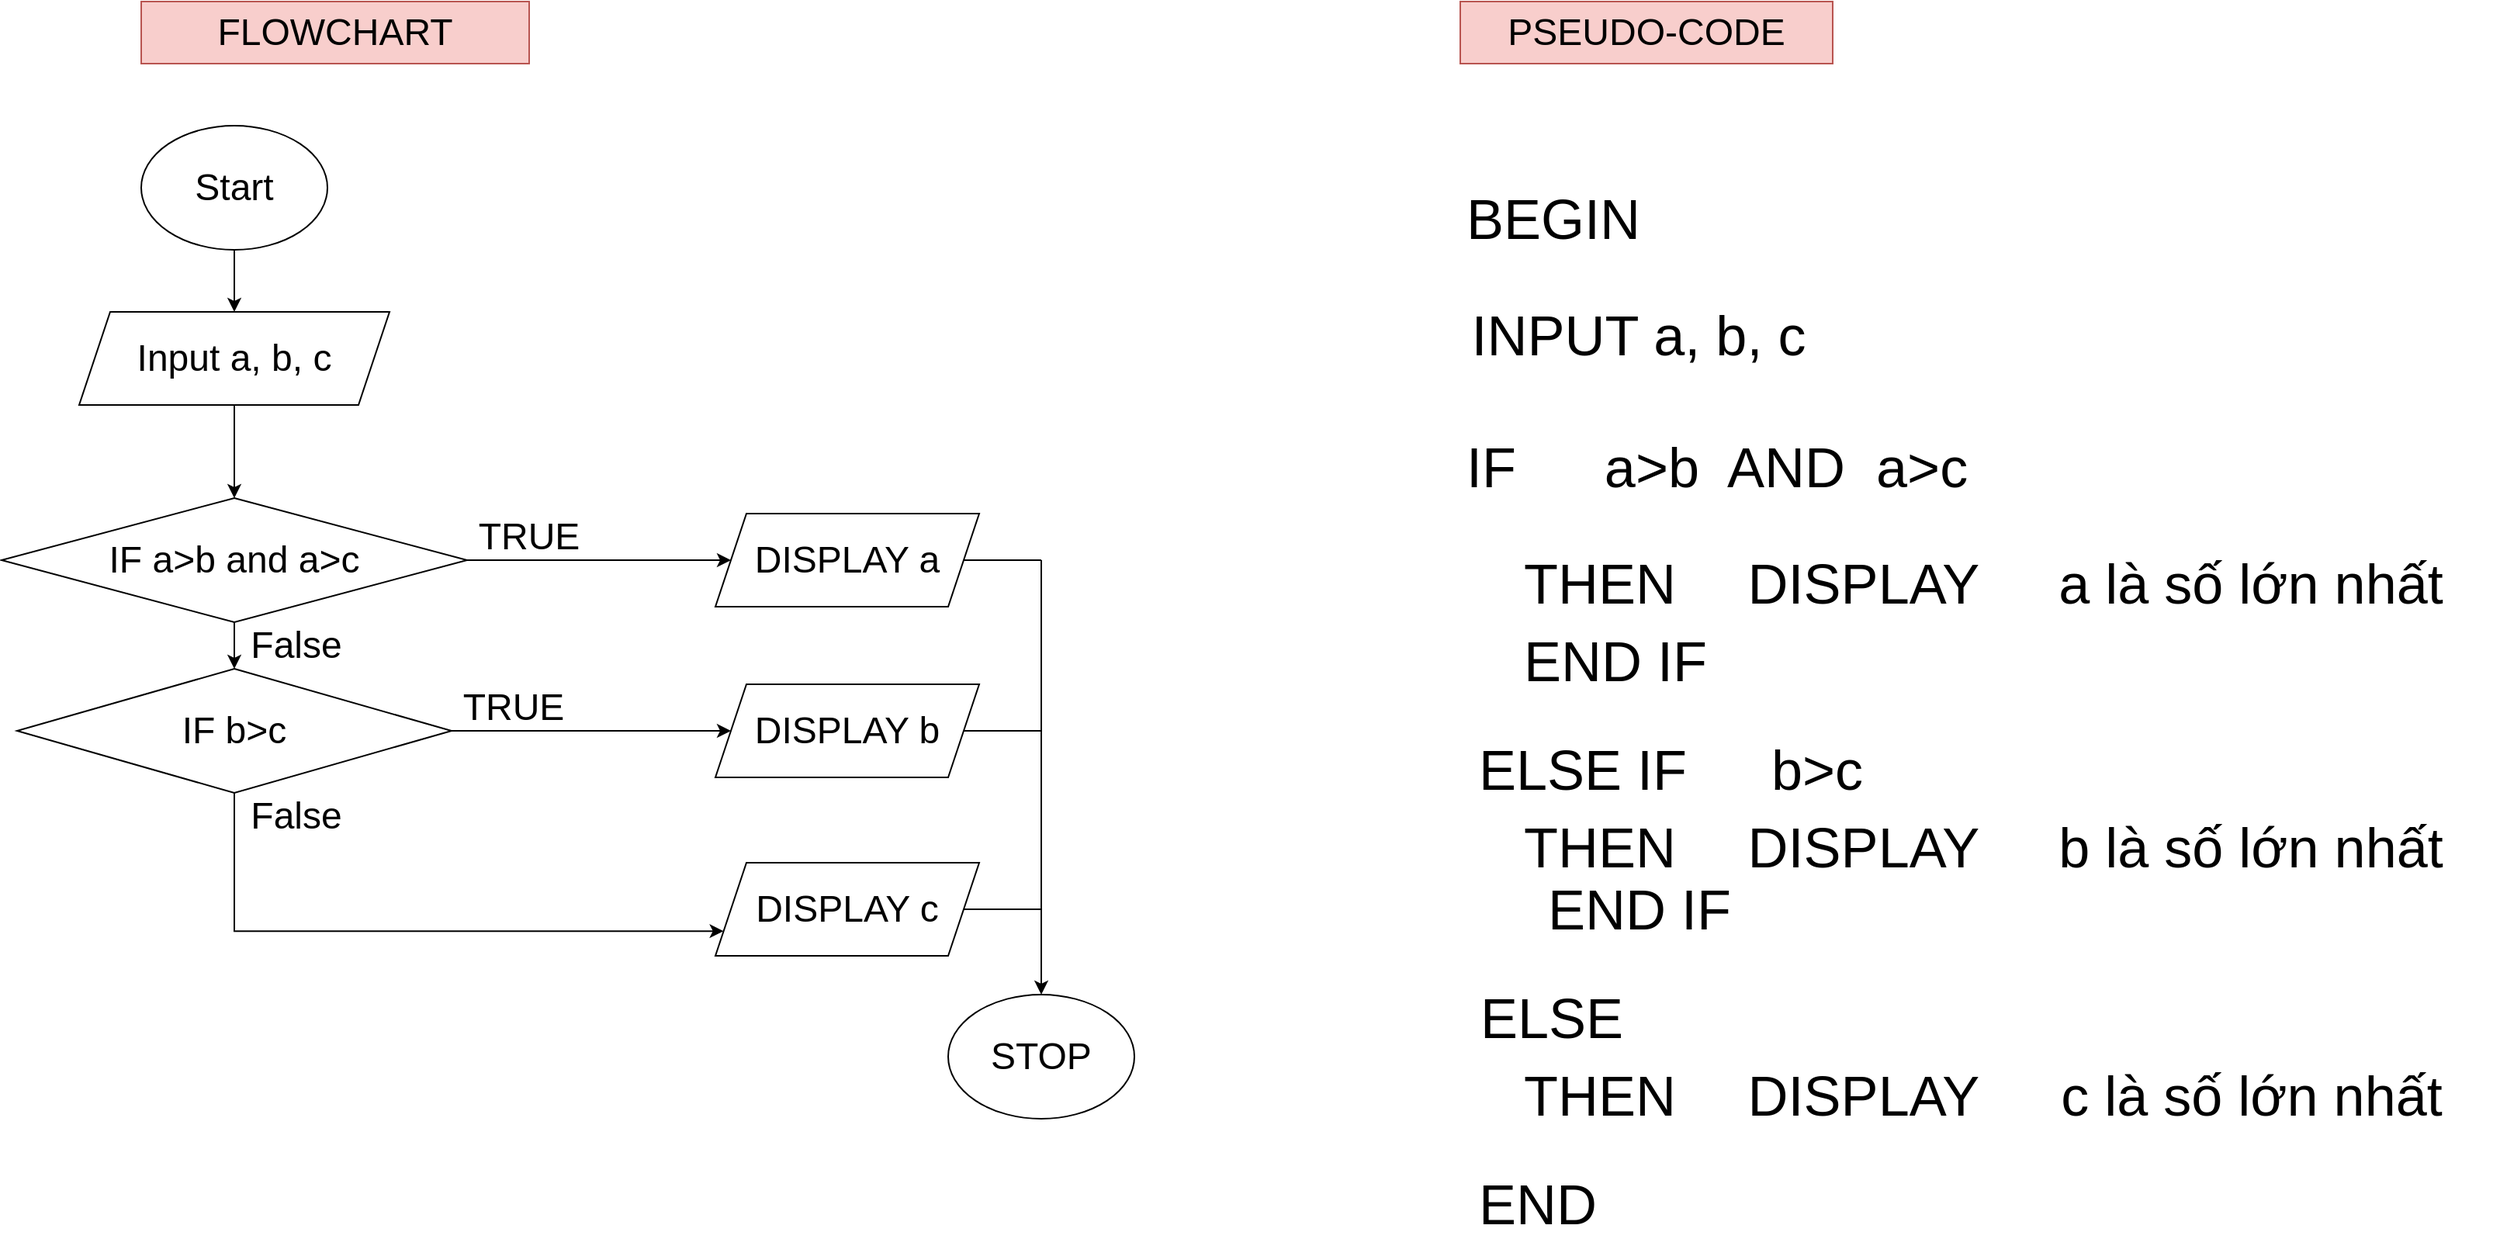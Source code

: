 <mxfile version="20.2.2" type="device"><diagram id="1gbV_AmugK3YkOl4ZRIg" name="Trang-1"><mxGraphModel dx="1117" dy="657" grid="1" gridSize="10" guides="1" tooltips="1" connect="1" arrows="1" fold="1" page="1" pageScale="1" pageWidth="827" pageHeight="1169" math="0" shadow="0"><root><mxCell id="0"/><mxCell id="1" parent="0"/><mxCell id="kuB4fqcqGT-V4wtHoGDm-1" value="&lt;font style=&quot;font-size: 24px;&quot;&gt;Start&lt;/font&gt;" style="ellipse;whiteSpace=wrap;html=1;" parent="1" vertex="1"><mxGeometry x="140" y="120" width="120" height="80" as="geometry"/></mxCell><mxCell id="kuB4fqcqGT-V4wtHoGDm-2" value="Input a, b, c" style="shape=parallelogram;perimeter=parallelogramPerimeter;whiteSpace=wrap;html=1;fixedSize=1;fontSize=24;" parent="1" vertex="1"><mxGeometry x="100" y="240" width="200" height="60" as="geometry"/></mxCell><mxCell id="kuB4fqcqGT-V4wtHoGDm-3" value="IF a&amp;gt;b and a&amp;gt;c" style="rhombus;whiteSpace=wrap;html=1;fontSize=24;" parent="1" vertex="1"><mxGeometry x="50" y="360" width="300" height="80" as="geometry"/></mxCell><mxCell id="kuB4fqcqGT-V4wtHoGDm-35" style="edgeStyle=orthogonalEdgeStyle;rounded=0;orthogonalLoop=1;jettySize=auto;html=1;exitX=0.5;exitY=1;exitDx=0;exitDy=0;fontSize=24;entryX=0;entryY=0.75;entryDx=0;entryDy=0;" parent="1" source="kuB4fqcqGT-V4wtHoGDm-9" target="kuB4fqcqGT-V4wtHoGDm-18" edge="1"><mxGeometry relative="1" as="geometry"><mxPoint x="450" y="650" as="targetPoint"/><Array as="points"><mxPoint x="200" y="639"/></Array></mxGeometry></mxCell><mxCell id="kuB4fqcqGT-V4wtHoGDm-9" value="IF b&amp;gt;c" style="rhombus;whiteSpace=wrap;html=1;fontSize=24;" parent="1" vertex="1"><mxGeometry x="60" y="470" width="280" height="80" as="geometry"/></mxCell><mxCell id="kuB4fqcqGT-V4wtHoGDm-11" value="" style="endArrow=classic;html=1;rounded=0;fontSize=24;exitX=0.5;exitY=1;exitDx=0;exitDy=0;entryX=0.5;entryY=0;entryDx=0;entryDy=0;" parent="1" source="kuB4fqcqGT-V4wtHoGDm-2" target="kuB4fqcqGT-V4wtHoGDm-3" edge="1"><mxGeometry width="50" height="50" relative="1" as="geometry"><mxPoint x="270" y="480" as="sourcePoint"/><mxPoint x="320" y="430" as="targetPoint"/></mxGeometry></mxCell><mxCell id="kuB4fqcqGT-V4wtHoGDm-12" value="" style="endArrow=classic;html=1;rounded=0;fontSize=24;exitX=0.5;exitY=1;exitDx=0;exitDy=0;entryX=0.5;entryY=0;entryDx=0;entryDy=0;" parent="1" source="kuB4fqcqGT-V4wtHoGDm-3" target="kuB4fqcqGT-V4wtHoGDm-9" edge="1"><mxGeometry width="50" height="50" relative="1" as="geometry"><mxPoint x="270" y="480" as="sourcePoint"/><mxPoint x="320" y="430" as="targetPoint"/></mxGeometry></mxCell><mxCell id="kuB4fqcqGT-V4wtHoGDm-14" value="False" style="text;html=1;strokeColor=none;fillColor=none;align=center;verticalAlign=middle;whiteSpace=wrap;rounded=0;fontSize=24;" parent="1" vertex="1"><mxGeometry x="210" y="440" width="60" height="30" as="geometry"/></mxCell><mxCell id="kuB4fqcqGT-V4wtHoGDm-15" value="False" style="text;html=1;strokeColor=none;fillColor=none;align=center;verticalAlign=middle;whiteSpace=wrap;rounded=0;fontSize=24;" parent="1" vertex="1"><mxGeometry x="210" y="550" width="60" height="30" as="geometry"/></mxCell><mxCell id="kuB4fqcqGT-V4wtHoGDm-16" value="DISPLAY a" style="shape=parallelogram;perimeter=parallelogramPerimeter;whiteSpace=wrap;html=1;fixedSize=1;fontSize=24;" parent="1" vertex="1"><mxGeometry x="510" y="370" width="170" height="60" as="geometry"/></mxCell><mxCell id="kuB4fqcqGT-V4wtHoGDm-17" value="DISPLAY b" style="shape=parallelogram;perimeter=parallelogramPerimeter;whiteSpace=wrap;html=1;fixedSize=1;fontSize=24;" parent="1" vertex="1"><mxGeometry x="510" y="480" width="170" height="60" as="geometry"/></mxCell><mxCell id="kuB4fqcqGT-V4wtHoGDm-18" value="DISPLAY c" style="shape=parallelogram;perimeter=parallelogramPerimeter;whiteSpace=wrap;html=1;fixedSize=1;fontSize=24;" parent="1" vertex="1"><mxGeometry x="510" y="595" width="170" height="60" as="geometry"/></mxCell><mxCell id="kuB4fqcqGT-V4wtHoGDm-19" value="" style="endArrow=classic;html=1;rounded=0;fontSize=24;exitX=1;exitY=0.5;exitDx=0;exitDy=0;entryX=0;entryY=0.5;entryDx=0;entryDy=0;" parent="1" source="kuB4fqcqGT-V4wtHoGDm-3" target="kuB4fqcqGT-V4wtHoGDm-16" edge="1"><mxGeometry width="50" height="50" relative="1" as="geometry"><mxPoint x="360" y="570" as="sourcePoint"/><mxPoint x="410" y="520" as="targetPoint"/></mxGeometry></mxCell><mxCell id="kuB4fqcqGT-V4wtHoGDm-20" value="" style="endArrow=classic;html=1;rounded=0;fontSize=24;exitX=1;exitY=0.5;exitDx=0;exitDy=0;entryX=0;entryY=0.5;entryDx=0;entryDy=0;" parent="1" source="kuB4fqcqGT-V4wtHoGDm-9" target="kuB4fqcqGT-V4wtHoGDm-17" edge="1"><mxGeometry width="50" height="50" relative="1" as="geometry"><mxPoint x="360" y="570" as="sourcePoint"/><mxPoint x="410" y="520" as="targetPoint"/></mxGeometry></mxCell><mxCell id="kuB4fqcqGT-V4wtHoGDm-23" value="TRUE" style="text;html=1;strokeColor=none;fillColor=none;align=center;verticalAlign=middle;whiteSpace=wrap;rounded=0;fontSize=24;" parent="1" vertex="1"><mxGeometry x="350" y="480" width="60" height="30" as="geometry"/></mxCell><mxCell id="kuB4fqcqGT-V4wtHoGDm-24" value="TRUE" style="text;html=1;strokeColor=none;fillColor=none;align=center;verticalAlign=middle;whiteSpace=wrap;rounded=0;fontSize=24;" parent="1" vertex="1"><mxGeometry x="360" y="370" width="60" height="30" as="geometry"/></mxCell><mxCell id="kuB4fqcqGT-V4wtHoGDm-26" value="" style="endArrow=none;html=1;rounded=0;fontSize=24;exitX=1;exitY=0.5;exitDx=0;exitDy=0;" parent="1" source="kuB4fqcqGT-V4wtHoGDm-18" edge="1"><mxGeometry width="50" height="50" relative="1" as="geometry"><mxPoint x="360" y="570" as="sourcePoint"/><mxPoint x="720" y="625" as="targetPoint"/></mxGeometry></mxCell><mxCell id="kuB4fqcqGT-V4wtHoGDm-27" value="" style="endArrow=none;html=1;rounded=0;fontSize=24;exitX=1;exitY=0.5;exitDx=0;exitDy=0;" parent="1" source="kuB4fqcqGT-V4wtHoGDm-17" edge="1"><mxGeometry width="50" height="50" relative="1" as="geometry"><mxPoint x="360" y="570" as="sourcePoint"/><mxPoint x="720" y="510" as="targetPoint"/></mxGeometry></mxCell><mxCell id="kuB4fqcqGT-V4wtHoGDm-28" value="" style="endArrow=none;html=1;rounded=0;fontSize=24;exitX=1;exitY=0.5;exitDx=0;exitDy=0;" parent="1" source="kuB4fqcqGT-V4wtHoGDm-16" edge="1"><mxGeometry width="50" height="50" relative="1" as="geometry"><mxPoint x="360" y="570" as="sourcePoint"/><mxPoint x="720" y="400" as="targetPoint"/></mxGeometry></mxCell><mxCell id="kuB4fqcqGT-V4wtHoGDm-30" value="STOP" style="ellipse;whiteSpace=wrap;html=1;fontSize=24;" parent="1" vertex="1"><mxGeometry x="660" y="680" width="120" height="80" as="geometry"/></mxCell><mxCell id="kuB4fqcqGT-V4wtHoGDm-31" value="" style="endArrow=classic;html=1;rounded=0;fontSize=24;entryX=0.5;entryY=0;entryDx=0;entryDy=0;" parent="1" target="kuB4fqcqGT-V4wtHoGDm-30" edge="1"><mxGeometry width="50" height="50" relative="1" as="geometry"><mxPoint x="720" y="400" as="sourcePoint"/><mxPoint x="600" y="520" as="targetPoint"/><Array as="points"><mxPoint x="720" y="490"/></Array></mxGeometry></mxCell><mxCell id="kuB4fqcqGT-V4wtHoGDm-32" value="" style="endArrow=classic;html=1;rounded=0;fontSize=24;exitX=0.5;exitY=1;exitDx=0;exitDy=0;entryX=0.5;entryY=0;entryDx=0;entryDy=0;" parent="1" source="kuB4fqcqGT-V4wtHoGDm-1" target="kuB4fqcqGT-V4wtHoGDm-2" edge="1"><mxGeometry width="50" height="50" relative="1" as="geometry"><mxPoint x="570" y="540" as="sourcePoint"/><mxPoint x="620" y="490" as="targetPoint"/></mxGeometry></mxCell><mxCell id="kuB4fqcqGT-V4wtHoGDm-36" value="FLOWCHART" style="text;html=1;strokeColor=#b85450;fillColor=#f8cecc;align=center;verticalAlign=middle;whiteSpace=wrap;rounded=0;fontSize=24;" parent="1" vertex="1"><mxGeometry x="140" y="40" width="250" height="40" as="geometry"/></mxCell><mxCell id="kuB4fqcqGT-V4wtHoGDm-37" value="PSEUDO-CODE" style="text;html=1;strokeColor=#b85450;fillColor=#f8cecc;align=center;verticalAlign=middle;whiteSpace=wrap;rounded=0;fontSize=24;" parent="1" vertex="1"><mxGeometry x="990" y="40" width="240" height="40" as="geometry"/></mxCell><mxCell id="kuB4fqcqGT-V4wtHoGDm-38" value="&lt;font style=&quot;font-size: 36px;&quot;&gt;BEGIN&lt;/font&gt;" style="text;html=1;strokeColor=none;fillColor=none;align=center;verticalAlign=middle;whiteSpace=wrap;rounded=0;fontSize=24;" parent="1" vertex="1"><mxGeometry x="1010" y="160" width="80" height="40" as="geometry"/></mxCell><mxCell id="kuB4fqcqGT-V4wtHoGDm-41" value="INPUT a, b, c" style="text;html=1;strokeColor=none;fillColor=none;align=center;verticalAlign=middle;whiteSpace=wrap;rounded=0;fontSize=36;" parent="1" vertex="1"><mxGeometry x="990" y="230" width="230" height="50" as="geometry"/></mxCell><mxCell id="kuB4fqcqGT-V4wtHoGDm-42" value="IF" style="text;html=1;strokeColor=none;fillColor=none;align=center;verticalAlign=middle;whiteSpace=wrap;rounded=0;fontSize=36;" parent="1" vertex="1"><mxGeometry x="980" y="320" width="60" height="40" as="geometry"/></mxCell><mxCell id="kuB4fqcqGT-V4wtHoGDm-43" value="a&amp;gt;b&amp;nbsp; AND&amp;nbsp; a&amp;gt;c" style="text;html=1;strokeColor=none;fillColor=none;align=center;verticalAlign=middle;whiteSpace=wrap;rounded=0;fontSize=36;" parent="1" vertex="1"><mxGeometry x="1050" y="325" width="300" height="30" as="geometry"/></mxCell><mxCell id="kuB4fqcqGT-V4wtHoGDm-44" value="ELSE IF" style="text;html=1;strokeColor=none;fillColor=none;align=center;verticalAlign=middle;whiteSpace=wrap;rounded=0;fontSize=36;" parent="1" vertex="1"><mxGeometry x="979" y="520" width="180" height="30" as="geometry"/></mxCell><mxCell id="kuB4fqcqGT-V4wtHoGDm-46" value="DISPLAY" style="text;html=1;strokeColor=none;fillColor=none;align=center;verticalAlign=middle;whiteSpace=wrap;rounded=0;fontSize=36;" parent="1" vertex="1"><mxGeometry x="1160" y="400" width="180" height="30" as="geometry"/></mxCell><mxCell id="kuB4fqcqGT-V4wtHoGDm-47" value="a là số lớn nhất" style="text;html=1;strokeColor=none;fillColor=none;align=center;verticalAlign=middle;whiteSpace=wrap;rounded=0;fontSize=36;" parent="1" vertex="1"><mxGeometry x="1340" y="400" width="319" height="30" as="geometry"/></mxCell><mxCell id="kuB4fqcqGT-V4wtHoGDm-48" value="b&amp;gt;c" style="text;html=1;strokeColor=none;fillColor=none;align=center;verticalAlign=middle;whiteSpace=wrap;rounded=0;fontSize=36;" parent="1" vertex="1"><mxGeometry x="1190" y="520" width="60" height="30" as="geometry"/></mxCell><mxCell id="kuB4fqcqGT-V4wtHoGDm-49" value="DISPLAY" style="text;html=1;strokeColor=none;fillColor=none;align=center;verticalAlign=middle;whiteSpace=wrap;rounded=0;fontSize=36;" parent="1" vertex="1"><mxGeometry x="1220" y="570" width="60" height="30" as="geometry"/></mxCell><mxCell id="kuB4fqcqGT-V4wtHoGDm-51" value="b là số lớn nhất" style="text;html=1;strokeColor=none;fillColor=none;align=center;verticalAlign=middle;whiteSpace=wrap;rounded=0;fontSize=36;" parent="1" vertex="1"><mxGeometry x="1345" y="570" width="309" height="30" as="geometry"/></mxCell><mxCell id="kuB4fqcqGT-V4wtHoGDm-52" value="ELSE" style="text;html=1;strokeColor=none;fillColor=none;align=center;verticalAlign=middle;whiteSpace=wrap;rounded=0;fontSize=36;" parent="1" vertex="1"><mxGeometry x="1019" y="680" width="60" height="30" as="geometry"/></mxCell><mxCell id="kuB4fqcqGT-V4wtHoGDm-53" value="DISPLAY" style="text;html=1;strokeColor=none;fillColor=none;align=center;verticalAlign=middle;whiteSpace=wrap;rounded=0;fontSize=36;" parent="1" vertex="1"><mxGeometry x="1220" y="730" width="60" height="30" as="geometry"/></mxCell><mxCell id="kuB4fqcqGT-V4wtHoGDm-56" value="c là số lớn nhất" style="text;html=1;strokeColor=none;fillColor=none;align=center;verticalAlign=middle;whiteSpace=wrap;rounded=0;fontSize=36;" parent="1" vertex="1"><mxGeometry x="1345" y="730" width="310" height="30" as="geometry"/></mxCell><mxCell id="kuB4fqcqGT-V4wtHoGDm-57" value="END" style="text;html=1;strokeColor=none;fillColor=none;align=center;verticalAlign=middle;whiteSpace=wrap;rounded=0;fontSize=36;" parent="1" vertex="1"><mxGeometry x="970" y="800" width="140" height="30" as="geometry"/></mxCell><mxCell id="f8PDUJpoNVmsN6gmmqau-1" value="&lt;font style=&quot;font-size: 36px;&quot;&gt;END IF&lt;/font&gt;" style="text;html=1;strokeColor=none;fillColor=none;align=center;verticalAlign=middle;whiteSpace=wrap;rounded=0;" parent="1" vertex="1"><mxGeometry x="1010" y="450" width="160" height="30" as="geometry"/></mxCell><mxCell id="f8PDUJpoNVmsN6gmmqau-2" value="END IF" style="text;html=1;strokeColor=none;fillColor=none;align=center;verticalAlign=middle;whiteSpace=wrap;rounded=0;fontSize=36;" parent="1" vertex="1"><mxGeometry x="1024.5" y="610" width="161" height="30" as="geometry"/></mxCell><mxCell id="x4cMffY6fafRyDK-LQ-9-2" value="&lt;font style=&quot;font-size: 36px;&quot;&gt;THEN&lt;/font&gt;" style="text;html=1;strokeColor=none;fillColor=none;align=center;verticalAlign=middle;whiteSpace=wrap;rounded=0;" vertex="1" parent="1"><mxGeometry x="1050" y="400" width="60" height="30" as="geometry"/></mxCell><mxCell id="x4cMffY6fafRyDK-LQ-9-3" value="THEN" style="text;html=1;strokeColor=none;fillColor=none;align=center;verticalAlign=middle;whiteSpace=wrap;rounded=0;fontSize=36;" vertex="1" parent="1"><mxGeometry x="1050" y="570" width="60" height="30" as="geometry"/></mxCell><mxCell id="x4cMffY6fafRyDK-LQ-9-5" value="THEN" style="text;html=1;strokeColor=none;fillColor=none;align=center;verticalAlign=middle;whiteSpace=wrap;rounded=0;fontSize=36;" vertex="1" parent="1"><mxGeometry x="1050" y="730" width="60" height="30" as="geometry"/></mxCell></root></mxGraphModel></diagram></mxfile>